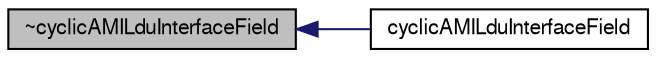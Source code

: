 digraph "~cyclicAMILduInterfaceField"
{
  bgcolor="transparent";
  edge [fontname="FreeSans",fontsize="10",labelfontname="FreeSans",labelfontsize="10"];
  node [fontname="FreeSans",fontsize="10",shape=record];
  rankdir="LR";
  Node15 [label="~cyclicAMILduInterfaceField",height=0.2,width=0.4,color="black", fillcolor="grey75", style="filled", fontcolor="black"];
  Node15 -> Node16 [dir="back",color="midnightblue",fontsize="10",style="solid",fontname="FreeSans"];
  Node16 [label="cyclicAMILduInterfaceField",height=0.2,width=0.4,color="black",URL="$a24934.html#a42affc7625a163c8905cdfe176872125",tooltip="Construct null. "];
}
